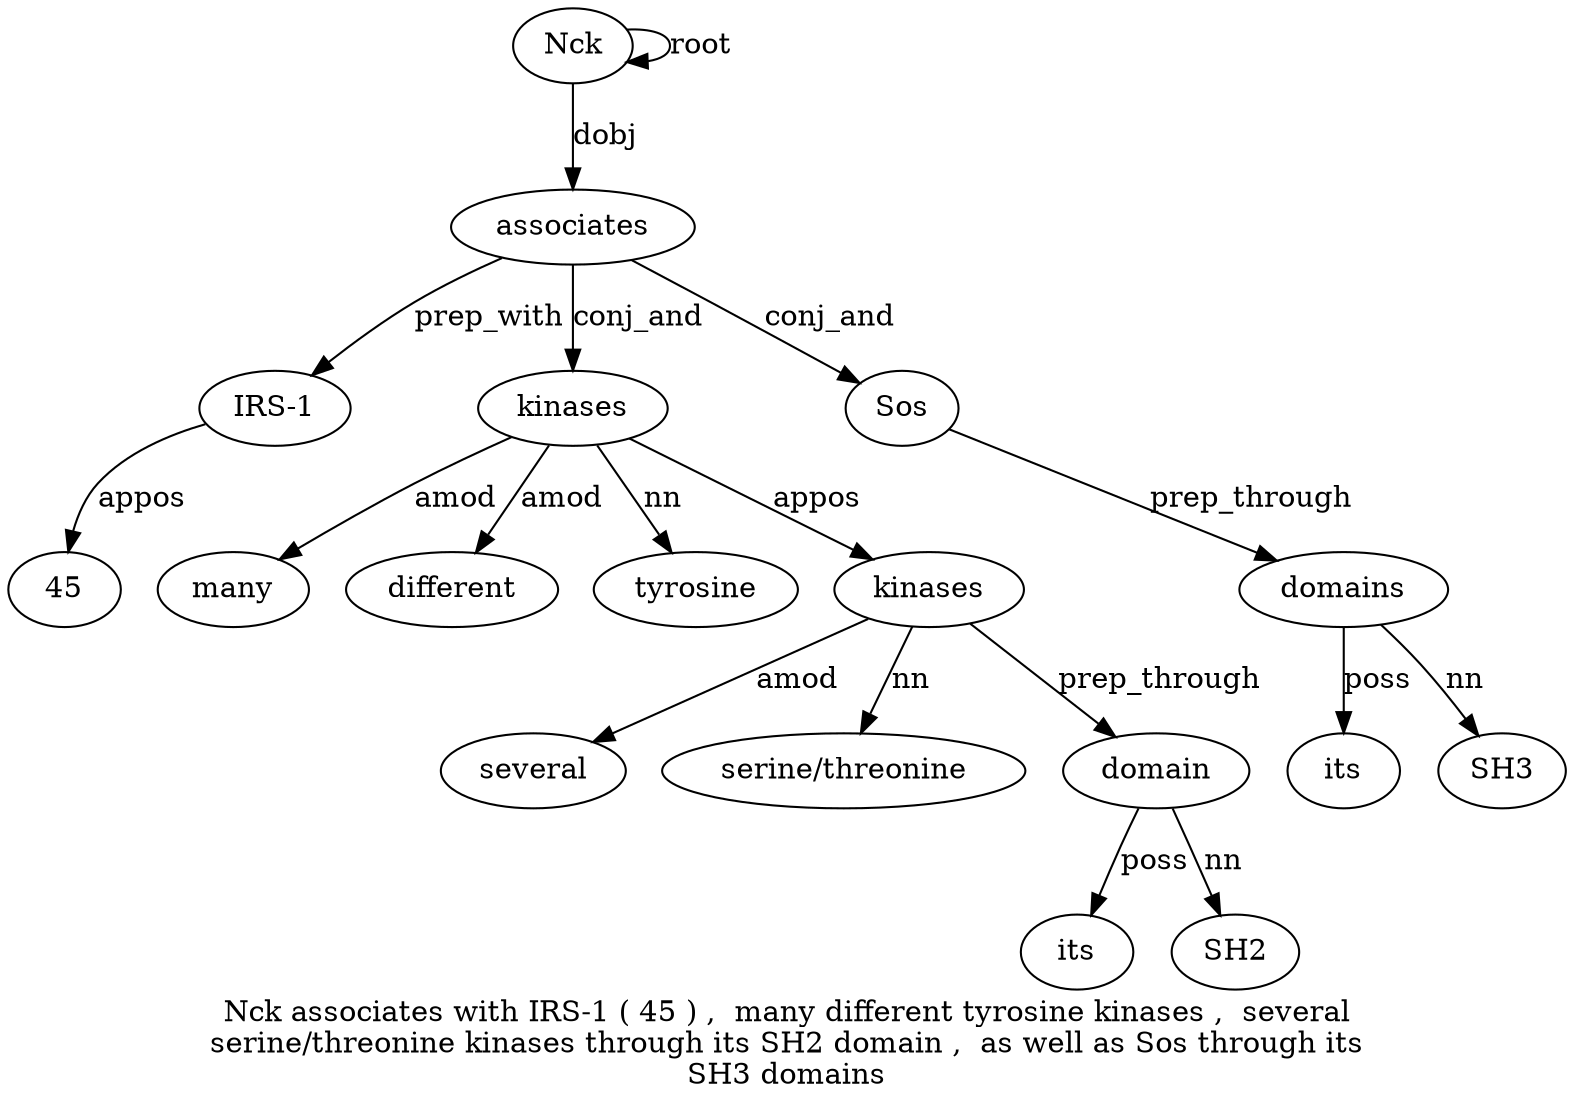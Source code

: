 digraph "Nck associates with IRS-1 ( 45 ) ,  many different tyrosine kinases ,  several serine/threonine kinases through its SH2 domain ,  as well as Sos through its SH3 domains" {
label="Nck associates with IRS-1 ( 45 ) ,  many different tyrosine kinases ,  several
serine/threonine kinases through its SH2 domain ,  as well as Sos through its
SH3 domains";
Nck1 [style=filled, fillcolor=white, label=Nck];
Nck1 -> Nck1  [label=root];
associates2 [style=filled, fillcolor=white, label=associates];
Nck1 -> associates2  [label=dobj];
"IRS-14" [style=filled, fillcolor=white, label="IRS-1"];
associates2 -> "IRS-14"  [label=prep_with];
456 [style=filled, fillcolor=white, label=45];
"IRS-14" -> 456  [label=appos];
kinases12 [style=filled, fillcolor=white, label=kinases];
many9 [style=filled, fillcolor=white, label=many];
kinases12 -> many9  [label=amod];
different10 [style=filled, fillcolor=white, label=different];
kinases12 -> different10  [label=amod];
tyrosine11 [style=filled, fillcolor=white, label=tyrosine];
kinases12 -> tyrosine11  [label=nn];
associates2 -> kinases12  [label=conj_and];
kinases16 [style=filled, fillcolor=white, label=kinases];
several14 [style=filled, fillcolor=white, label=several];
kinases16 -> several14  [label=amod];
"serine/threonine15" [style=filled, fillcolor=white, label="serine/threonine"];
kinases16 -> "serine/threonine15"  [label=nn];
kinases12 -> kinases16  [label=appos];
domain20 [style=filled, fillcolor=white, label=domain];
its18 [style=filled, fillcolor=white, label=its];
domain20 -> its18  [label=poss];
SH219 [style=filled, fillcolor=white, label=SH2];
domain20 -> SH219  [label=nn];
kinases16 -> domain20  [label=prep_through];
Sos25 [style=filled, fillcolor=white, label=Sos];
associates2 -> Sos25  [label=conj_and];
domains29 [style=filled, fillcolor=white, label=domains];
its27 [style=filled, fillcolor=white, label=its];
domains29 -> its27  [label=poss];
SH328 [style=filled, fillcolor=white, label=SH3];
domains29 -> SH328  [label=nn];
Sos25 -> domains29  [label=prep_through];
}
